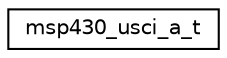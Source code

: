 digraph "Graphical Class Hierarchy"
{
 // LATEX_PDF_SIZE
  edge [fontname="Helvetica",fontsize="10",labelfontname="Helvetica",labelfontsize="10"];
  node [fontname="Helvetica",fontsize="10",shape=record];
  rankdir="LR";
  Node0 [label="msp430_usci_a_t",height=0.2,width=0.4,color="black", fillcolor="white", style="filled",URL="$structmsp430__usci__a__t.html",tooltip="Universal Serial Control Interface Type A (USCI_A) Registers."];
}
